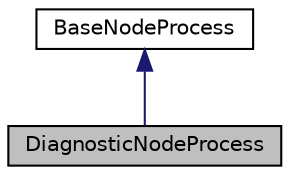 digraph "DiagnosticNodeProcess"
{
 // LATEX_PDF_SIZE
  edge [fontname="Helvetica",fontsize="10",labelfontname="Helvetica",labelfontsize="10"];
  node [fontname="Helvetica",fontsize="10",shape=record];
  Node1 [label="DiagnosticNodeProcess",height=0.2,width=0.4,color="black", fillcolor="grey75", style="filled", fontcolor="black",tooltip=" "];
  Node2 -> Node1 [dir="back",color="midnightblue",fontsize="10",style="solid",fontname="Helvetica"];
  Node2 [label="BaseNodeProcess",height=0.2,width=0.4,color="black", fillcolor="white", style="filled",URL="$classBaseNodeProcess.html",tooltip="This is a BaseNodeProcess class. All NodeProcess should be a derived class from this BaseNodeProcess ..."];
}
